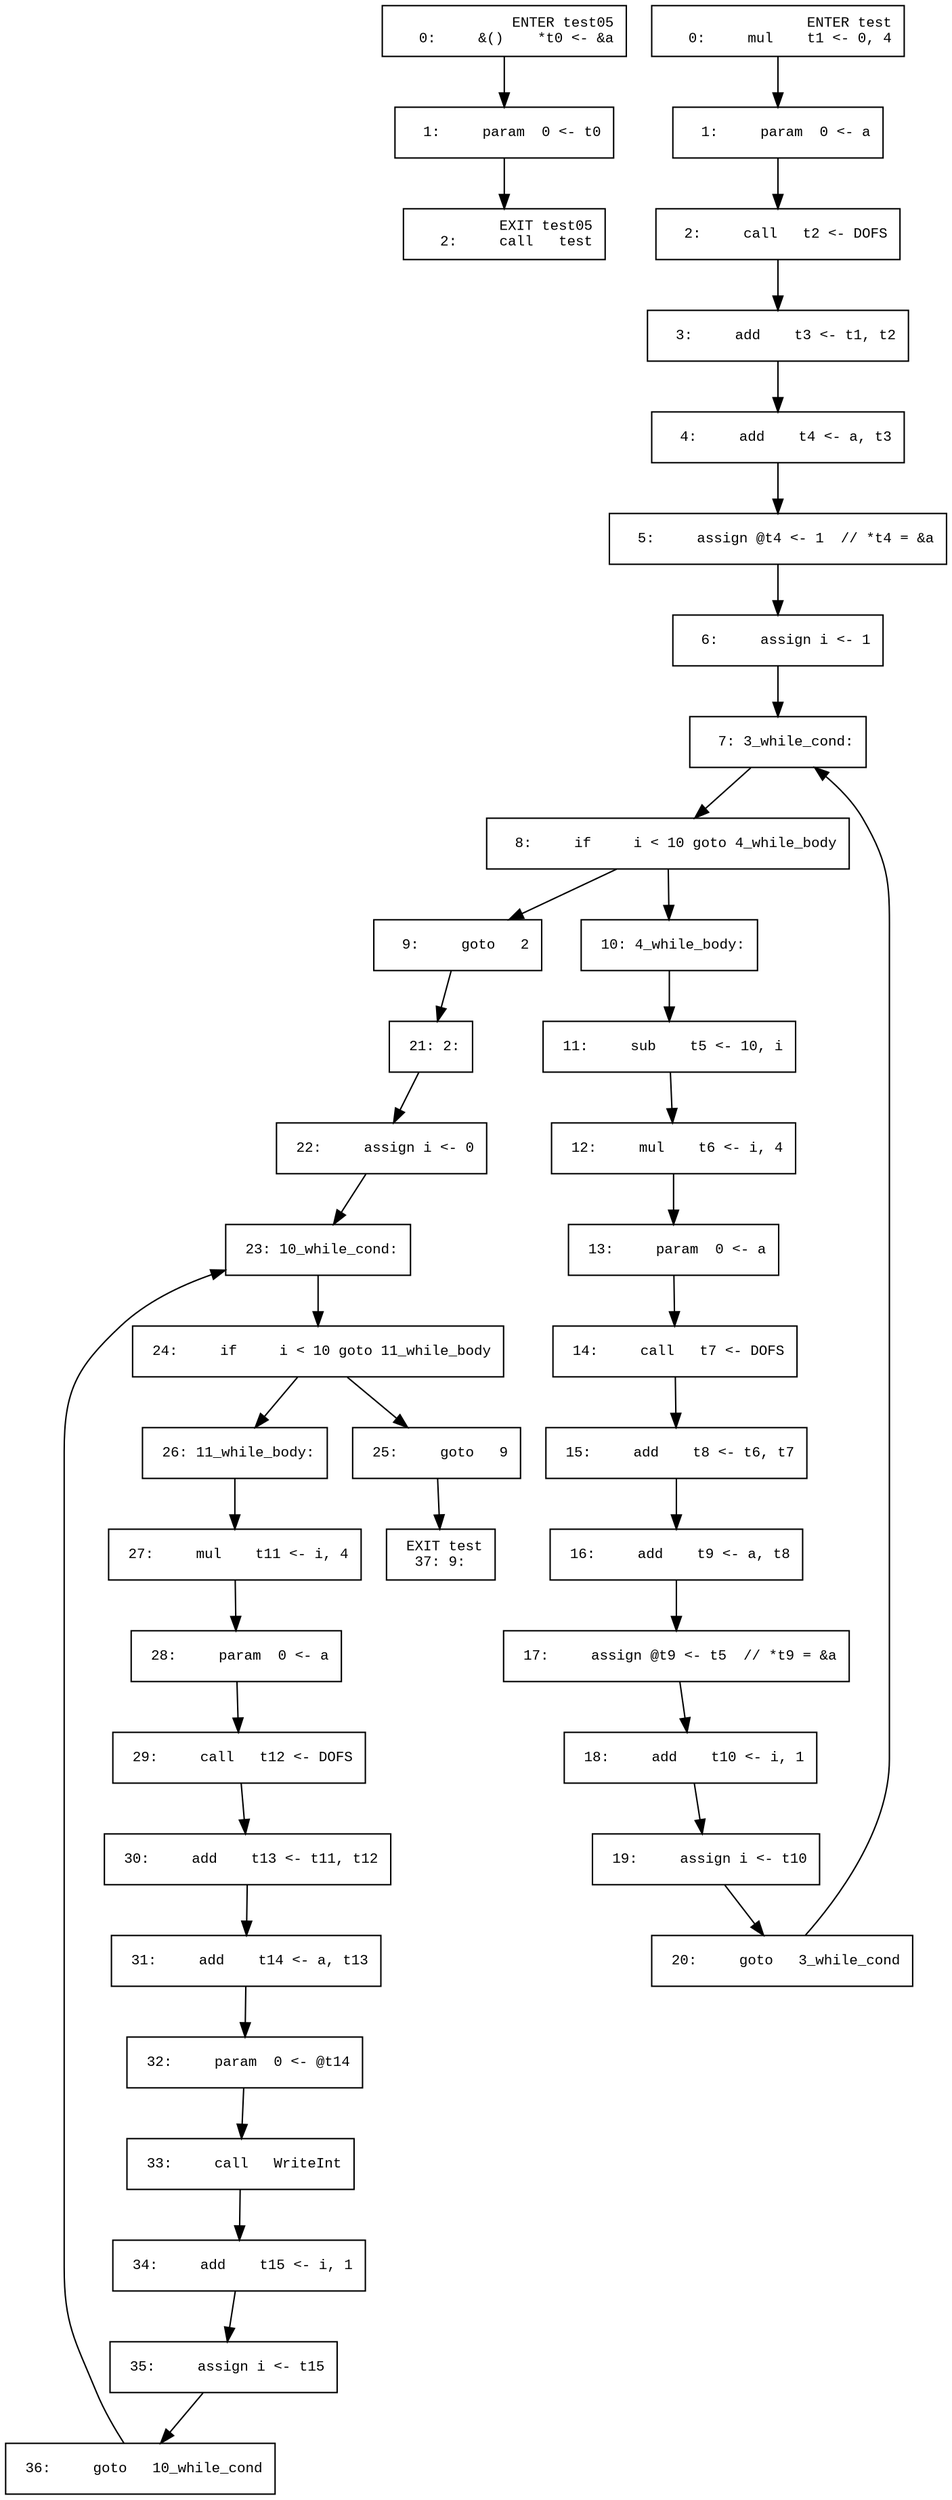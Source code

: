 digraph CFG {
  graph [fontname="Times New Roman",fontsize=10];
  node  [fontname="Courier New",fontsize=10];
  edge  [fontname="Times New Roman",fontsize=10];
// scope 'test05'
node0 [label=" ENTER test05\r   0:     &()    *t0 <- &a\l",shape=box];
node0 -> node1;
node1 [label="  1:     param  0 <- t0\l",shape=box];
node1 -> node2;
node2 [label=" EXIT test05\r   2:     call   test\l",shape=box];
// scope 'test'
node3 [label=" ENTER test\r   0:     mul    t1 <- 0, 4\l",shape=box];
node3 -> node4;
node4 [label="  1:     param  0 <- a\l",shape=box];
node4 -> node5;
node5 [label="  2:     call   t2 <- DOFS\l",shape=box];
node5 -> node6;
node6 [label="  3:     add    t3 <- t1, t2\l",shape=box];
node6 -> node7;
node7 [label="  4:     add    t4 <- a, t3\l",shape=box];
node7 -> node8;
node8 [label="  5:     assign @t4 <- 1  // *t4 = &a\l",shape=box];
node8 -> node9;
node9 [label="  6:     assign i <- 1\l",shape=box];
node9 -> node10;
node10 [label="  7: 3_while_cond:\l",shape=box];
node10 -> node11;
node11 [label="  8:     if     i < 10 goto 4_while_body\l",shape=box];
node11 -> node13;
node11 -> node12;
node12 [label="  9:     goto   2\l",shape=box];
node12 -> node24;
node13 [label=" 10: 4_while_body:\l",shape=box];
node13 -> node14;
node14 [label=" 11:     sub    t5 <- 10, i\l",shape=box];
node14 -> node15;
node15 [label=" 12:     mul    t6 <- i, 4\l",shape=box];
node15 -> node16;
node16 [label=" 13:     param  0 <- a\l",shape=box];
node16 -> node17;
node17 [label=" 14:     call   t7 <- DOFS\l",shape=box];
node17 -> node18;
node18 [label=" 15:     add    t8 <- t6, t7\l",shape=box];
node18 -> node19;
node19 [label=" 16:     add    t9 <- a, t8\l",shape=box];
node19 -> node20;
node20 [label=" 17:     assign @t9 <- t5  // *t9 = &a\l",shape=box];
node20 -> node21;
node21 [label=" 18:     add    t10 <- i, 1\l",shape=box];
node21 -> node22;
node22 [label=" 19:     assign i <- t10\l",shape=box];
node22 -> node23;
node23 [label=" 20:     goto   3_while_cond\l",shape=box];
node23 -> node10;
node24 [label=" 21: 2:\l",shape=box];
node24 -> node25;
node25 [label=" 22:     assign i <- 0\l",shape=box];
node25 -> node26;
node26 [label=" 23: 10_while_cond:\l",shape=box];
node26 -> node27;
node27 [label=" 24:     if     i < 10 goto 11_while_body\l",shape=box];
node27 -> node29;
node27 -> node28;
node28 [label=" 25:     goto   9\l",shape=box];
node28 -> node40;
node29 [label=" 26: 11_while_body:\l",shape=box];
node29 -> node30;
node30 [label=" 27:     mul    t11 <- i, 4\l",shape=box];
node30 -> node31;
node31 [label=" 28:     param  0 <- a\l",shape=box];
node31 -> node32;
node32 [label=" 29:     call   t12 <- DOFS\l",shape=box];
node32 -> node33;
node33 [label=" 30:     add    t13 <- t11, t12\l",shape=box];
node33 -> node34;
node34 [label=" 31:     add    t14 <- a, t13\l",shape=box];
node34 -> node35;
node35 [label=" 32:     param  0 <- @t14\l",shape=box];
node35 -> node36;
node36 [label=" 33:     call   WriteInt\l",shape=box];
node36 -> node37;
node37 [label=" 34:     add    t15 <- i, 1\l",shape=box];
node37 -> node38;
node38 [label=" 35:     assign i <- t15\l",shape=box];
node38 -> node39;
node39 [label=" 36:     goto   10_while_cond\l",shape=box];
node39 -> node26;
node40 [label=" EXIT test\r  37: 9:\l",shape=box];
}
